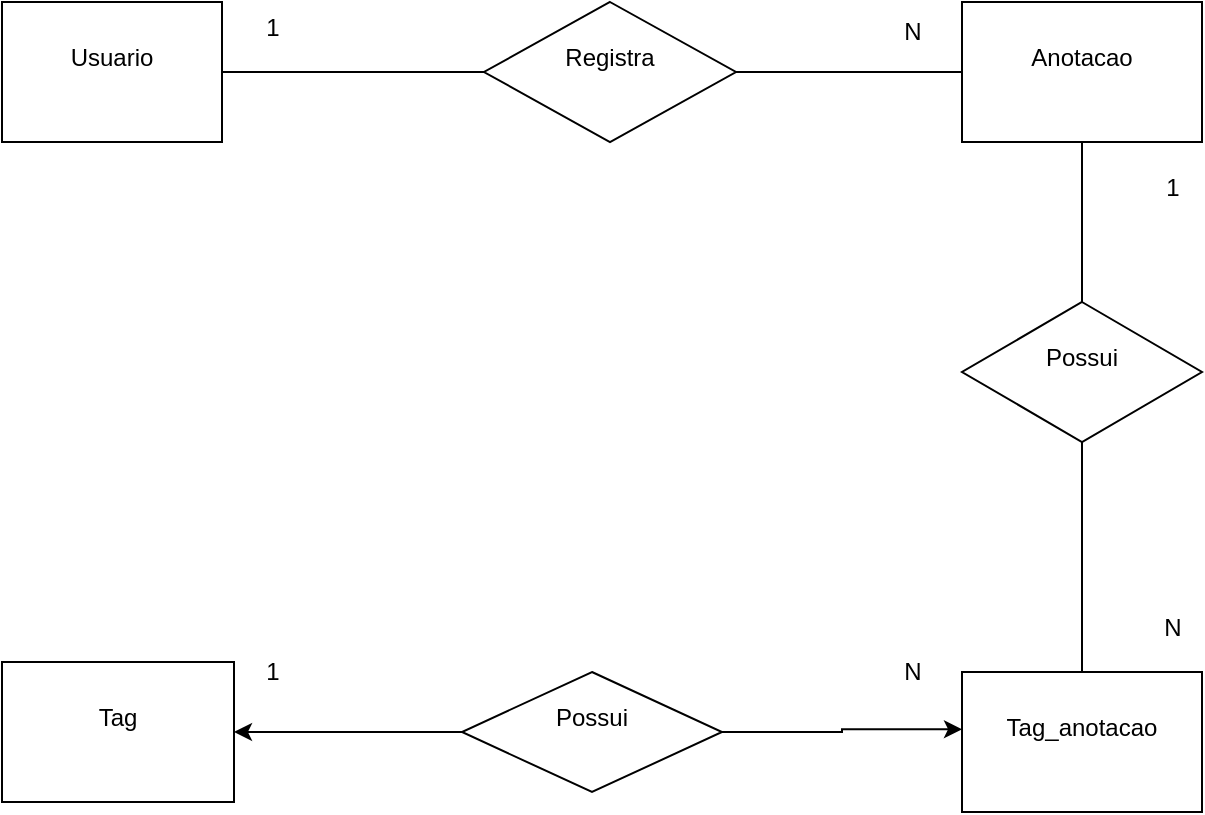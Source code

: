 <mxfile version="28.2.5" pages="3">
  <diagram name="Conceitual Bugou mais complila" id="iPtczNKAQg0ygaAMFtxW">
    <mxGraphModel dx="1097" dy="592" grid="1" gridSize="10" guides="1" tooltips="1" connect="1" arrows="1" fold="1" page="1" pageScale="1" pageWidth="827" pageHeight="1169" math="0" shadow="0">
      <root>
        <mxCell id="0" />
        <mxCell id="1" parent="0" />
        <mxCell id="WP8A_X5p70vUYN3UmdP9-25" style="edgeStyle=orthogonalEdgeStyle;rounded=0;orthogonalLoop=1;jettySize=auto;html=1;entryX=0;entryY=0.5;entryDx=0;entryDy=0;endArrow=none;endFill=0;" parent="1" source="WP8A_X5p70vUYN3UmdP9-15" target="WP8A_X5p70vUYN3UmdP9-19" edge="1">
          <mxGeometry relative="1" as="geometry" />
        </mxCell>
        <mxCell id="WP8A_X5p70vUYN3UmdP9-15" value="Usuario&lt;div&gt;&lt;br&gt;&lt;/div&gt;" style="whiteSpace=wrap;html=1;align=center;" parent="1" vertex="1">
          <mxGeometry x="110" y="80" width="110" height="70" as="geometry" />
        </mxCell>
        <mxCell id="WP8A_X5p70vUYN3UmdP9-17" value="Tag&lt;div&gt;&lt;br&gt;&lt;/div&gt;" style="whiteSpace=wrap;html=1;align=center;" parent="1" vertex="1">
          <mxGeometry x="110" y="410" width="116" height="70" as="geometry" />
        </mxCell>
        <mxCell id="aCKdMLLfLDKdqvv0O3f1-14" style="edgeStyle=orthogonalEdgeStyle;rounded=0;orthogonalLoop=1;jettySize=auto;html=1;entryX=0.5;entryY=0;entryDx=0;entryDy=0;endArrow=none;endFill=0;" edge="1" parent="1" source="WP8A_X5p70vUYN3UmdP9-18" target="aCKdMLLfLDKdqvv0O3f1-13">
          <mxGeometry relative="1" as="geometry" />
        </mxCell>
        <mxCell id="WP8A_X5p70vUYN3UmdP9-18" value="Anotacao&lt;div&gt;&lt;br&gt;&lt;/div&gt;" style="whiteSpace=wrap;html=1;align=center;" parent="1" vertex="1">
          <mxGeometry x="590" y="80" width="120" height="70" as="geometry" />
        </mxCell>
        <mxCell id="WP8A_X5p70vUYN3UmdP9-26" style="edgeStyle=orthogonalEdgeStyle;rounded=0;orthogonalLoop=1;jettySize=auto;html=1;entryX=0;entryY=0.5;entryDx=0;entryDy=0;endArrow=none;endFill=0;" parent="1" source="WP8A_X5p70vUYN3UmdP9-19" target="WP8A_X5p70vUYN3UmdP9-18" edge="1">
          <mxGeometry relative="1" as="geometry" />
        </mxCell>
        <mxCell id="WP8A_X5p70vUYN3UmdP9-19" value="Registra&lt;div&gt;&lt;br&gt;&lt;/div&gt;" style="shape=rhombus;perimeter=rhombusPerimeter;whiteSpace=wrap;html=1;align=center;" parent="1" vertex="1">
          <mxGeometry x="351" y="80" width="126" height="70" as="geometry" />
        </mxCell>
        <mxCell id="aCKdMLLfLDKdqvv0O3f1-6" value="1&lt;div&gt;&lt;br&gt;&lt;/div&gt;" style="text;html=1;align=center;verticalAlign=middle;resizable=0;points=[];autosize=1;strokeColor=none;fillColor=none;" vertex="1" parent="1">
          <mxGeometry x="230" y="80" width="30" height="40" as="geometry" />
        </mxCell>
        <mxCell id="aCKdMLLfLDKdqvv0O3f1-7" value="N" style="text;html=1;align=center;verticalAlign=middle;resizable=0;points=[];autosize=1;strokeColor=none;fillColor=none;" vertex="1" parent="1">
          <mxGeometry x="550" y="80" width="30" height="30" as="geometry" />
        </mxCell>
        <mxCell id="aCKdMLLfLDKdqvv0O3f1-8" value="N&lt;div&gt;&lt;br&gt;&lt;/div&gt;" style="text;html=1;align=center;verticalAlign=middle;resizable=0;points=[];autosize=1;strokeColor=none;fillColor=none;" vertex="1" parent="1">
          <mxGeometry x="680" y="380" width="30" height="40" as="geometry" />
        </mxCell>
        <mxCell id="aCKdMLLfLDKdqvv0O3f1-10" value="&lt;div&gt;Tag_anotacao&lt;/div&gt;&lt;div&gt;&lt;br&gt;&lt;/div&gt;" style="whiteSpace=wrap;html=1;align=center;" vertex="1" parent="1">
          <mxGeometry x="590" y="415" width="120" height="70" as="geometry" />
        </mxCell>
        <mxCell id="aCKdMLLfLDKdqvv0O3f1-15" style="edgeStyle=orthogonalEdgeStyle;rounded=0;orthogonalLoop=1;jettySize=auto;html=1;endArrow=none;endFill=0;" edge="1" parent="1" source="aCKdMLLfLDKdqvv0O3f1-13" target="aCKdMLLfLDKdqvv0O3f1-10">
          <mxGeometry relative="1" as="geometry" />
        </mxCell>
        <mxCell id="aCKdMLLfLDKdqvv0O3f1-13" value="Possui&lt;div&gt;&lt;br&gt;&lt;/div&gt;" style="shape=rhombus;perimeter=rhombusPerimeter;whiteSpace=wrap;html=1;align=center;" vertex="1" parent="1">
          <mxGeometry x="590" y="230" width="120" height="70" as="geometry" />
        </mxCell>
        <mxCell id="aCKdMLLfLDKdqvv0O3f1-16" value="1&lt;div&gt;&lt;br&gt;&lt;/div&gt;" style="text;html=1;align=center;verticalAlign=middle;resizable=0;points=[];autosize=1;strokeColor=none;fillColor=none;" vertex="1" parent="1">
          <mxGeometry x="680" y="160" width="30" height="40" as="geometry" />
        </mxCell>
        <mxCell id="aCKdMLLfLDKdqvv0O3f1-19" style="edgeStyle=orthogonalEdgeStyle;rounded=0;orthogonalLoop=1;jettySize=auto;html=1;entryX=1;entryY=0.5;entryDx=0;entryDy=0;" edge="1" parent="1" source="aCKdMLLfLDKdqvv0O3f1-17" target="WP8A_X5p70vUYN3UmdP9-17">
          <mxGeometry relative="1" as="geometry" />
        </mxCell>
        <mxCell id="aCKdMLLfLDKdqvv0O3f1-17" value="Possui&lt;div&gt;&lt;br&gt;&lt;/div&gt;" style="shape=rhombus;perimeter=rhombusPerimeter;whiteSpace=wrap;html=1;align=center;" vertex="1" parent="1">
          <mxGeometry x="340" y="415" width="130" height="60" as="geometry" />
        </mxCell>
        <mxCell id="aCKdMLLfLDKdqvv0O3f1-18" style="edgeStyle=orthogonalEdgeStyle;rounded=0;orthogonalLoop=1;jettySize=auto;html=1;entryX=0;entryY=0.409;entryDx=0;entryDy=0;entryPerimeter=0;" edge="1" parent="1" source="aCKdMLLfLDKdqvv0O3f1-17" target="aCKdMLLfLDKdqvv0O3f1-10">
          <mxGeometry relative="1" as="geometry" />
        </mxCell>
        <mxCell id="aCKdMLLfLDKdqvv0O3f1-20" value="1" style="text;html=1;align=center;verticalAlign=middle;resizable=0;points=[];autosize=1;strokeColor=none;fillColor=none;" vertex="1" parent="1">
          <mxGeometry x="230" y="400" width="30" height="30" as="geometry" />
        </mxCell>
        <mxCell id="aCKdMLLfLDKdqvv0O3f1-21" value="N" style="text;html=1;align=center;verticalAlign=middle;resizable=0;points=[];autosize=1;strokeColor=none;fillColor=none;" vertex="1" parent="1">
          <mxGeometry x="550" y="400" width="30" height="30" as="geometry" />
        </mxCell>
      </root>
    </mxGraphModel>
  </diagram>
  <diagram id="df9f2xsf-54CbsLPnovA" name="Logico Bugou mais complica">
    <mxGraphModel dx="1213" dy="643" grid="1" gridSize="10" guides="1" tooltips="1" connect="1" arrows="1" fold="1" page="1" pageScale="1" pageWidth="827" pageHeight="1169" math="0" shadow="0">
      <root>
        <mxCell id="0" />
        <mxCell id="1" parent="0" />
        <mxCell id="mPCyQneD6ax3ZOoPCX7X-1" value="Usuario&lt;div&gt;&lt;br&gt;&lt;/div&gt;" style="shape=table;startSize=30;container=1;collapsible=1;childLayout=tableLayout;fixedRows=1;rowLines=0;fontStyle=1;align=center;resizeLast=1;html=1;" vertex="1" parent="1">
          <mxGeometry x="80" y="70" width="180" height="180" as="geometry" />
        </mxCell>
        <mxCell id="mPCyQneD6ax3ZOoPCX7X-2" value="" style="shape=tableRow;horizontal=0;startSize=0;swimlaneHead=0;swimlaneBody=0;fillColor=none;collapsible=0;dropTarget=0;points=[[0,0.5],[1,0.5]];portConstraint=eastwest;top=0;left=0;right=0;bottom=1;" vertex="1" parent="mPCyQneD6ax3ZOoPCX7X-1">
          <mxGeometry y="30" width="180" height="30" as="geometry" />
        </mxCell>
        <mxCell id="mPCyQneD6ax3ZOoPCX7X-3" value="PK" style="shape=partialRectangle;connectable=0;fillColor=none;top=0;left=0;bottom=0;right=0;fontStyle=1;overflow=hidden;whiteSpace=wrap;html=1;" vertex="1" parent="mPCyQneD6ax3ZOoPCX7X-2">
          <mxGeometry width="30" height="30" as="geometry">
            <mxRectangle width="30" height="30" as="alternateBounds" />
          </mxGeometry>
        </mxCell>
        <mxCell id="mPCyQneD6ax3ZOoPCX7X-4" value="&lt;div&gt;id_usuario&lt;/div&gt;&lt;div&gt;&lt;br&gt;&lt;/div&gt;" style="shape=partialRectangle;connectable=0;fillColor=none;top=0;left=0;bottom=0;right=0;align=left;spacingLeft=6;fontStyle=5;overflow=hidden;whiteSpace=wrap;html=1;" vertex="1" parent="mPCyQneD6ax3ZOoPCX7X-2">
          <mxGeometry x="30" width="150" height="30" as="geometry">
            <mxRectangle width="150" height="30" as="alternateBounds" />
          </mxGeometry>
        </mxCell>
        <mxCell id="mPCyQneD6ax3ZOoPCX7X-5" value="" style="shape=tableRow;horizontal=0;startSize=0;swimlaneHead=0;swimlaneBody=0;fillColor=none;collapsible=0;dropTarget=0;points=[[0,0.5],[1,0.5]];portConstraint=eastwest;top=0;left=0;right=0;bottom=0;" vertex="1" parent="mPCyQneD6ax3ZOoPCX7X-1">
          <mxGeometry y="60" width="180" height="30" as="geometry" />
        </mxCell>
        <mxCell id="mPCyQneD6ax3ZOoPCX7X-6" value="" style="shape=partialRectangle;connectable=0;fillColor=none;top=0;left=0;bottom=0;right=0;editable=1;overflow=hidden;whiteSpace=wrap;html=1;" vertex="1" parent="mPCyQneD6ax3ZOoPCX7X-5">
          <mxGeometry width="30" height="30" as="geometry">
            <mxRectangle width="30" height="30" as="alternateBounds" />
          </mxGeometry>
        </mxCell>
        <mxCell id="mPCyQneD6ax3ZOoPCX7X-7" value="email&lt;div&gt;&lt;br&gt;&lt;/div&gt;" style="shape=partialRectangle;connectable=0;fillColor=none;top=0;left=0;bottom=0;right=0;align=left;spacingLeft=6;overflow=hidden;whiteSpace=wrap;html=1;" vertex="1" parent="mPCyQneD6ax3ZOoPCX7X-5">
          <mxGeometry x="30" width="150" height="30" as="geometry">
            <mxRectangle width="150" height="30" as="alternateBounds" />
          </mxGeometry>
        </mxCell>
        <mxCell id="mPCyQneD6ax3ZOoPCX7X-8" value="" style="shape=tableRow;horizontal=0;startSize=0;swimlaneHead=0;swimlaneBody=0;fillColor=none;collapsible=0;dropTarget=0;points=[[0,0.5],[1,0.5]];portConstraint=eastwest;top=0;left=0;right=0;bottom=0;" vertex="1" parent="mPCyQneD6ax3ZOoPCX7X-1">
          <mxGeometry y="90" width="180" height="30" as="geometry" />
        </mxCell>
        <mxCell id="mPCyQneD6ax3ZOoPCX7X-9" value="" style="shape=partialRectangle;connectable=0;fillColor=none;top=0;left=0;bottom=0;right=0;editable=1;overflow=hidden;whiteSpace=wrap;html=1;" vertex="1" parent="mPCyQneD6ax3ZOoPCX7X-8">
          <mxGeometry width="30" height="30" as="geometry">
            <mxRectangle width="30" height="30" as="alternateBounds" />
          </mxGeometry>
        </mxCell>
        <mxCell id="mPCyQneD6ax3ZOoPCX7X-10" value="&lt;div&gt;senha&lt;/div&gt;&lt;div&gt;&lt;br&gt;&lt;/div&gt;" style="shape=partialRectangle;connectable=0;fillColor=none;top=0;left=0;bottom=0;right=0;align=left;spacingLeft=6;overflow=hidden;whiteSpace=wrap;html=1;" vertex="1" parent="mPCyQneD6ax3ZOoPCX7X-8">
          <mxGeometry x="30" width="150" height="30" as="geometry">
            <mxRectangle width="150" height="30" as="alternateBounds" />
          </mxGeometry>
        </mxCell>
        <mxCell id="Gi7JpuBbixJ6mKTU4pV0-20" value="" style="shape=tableRow;horizontal=0;startSize=0;swimlaneHead=0;swimlaneBody=0;fillColor=none;collapsible=0;dropTarget=0;points=[[0,0.5],[1,0.5]];portConstraint=eastwest;top=0;left=0;right=0;bottom=0;" vertex="1" parent="mPCyQneD6ax3ZOoPCX7X-1">
          <mxGeometry y="120" width="180" height="30" as="geometry" />
        </mxCell>
        <mxCell id="Gi7JpuBbixJ6mKTU4pV0-21" value="" style="shape=partialRectangle;connectable=0;fillColor=none;top=0;left=0;bottom=0;right=0;editable=1;overflow=hidden;whiteSpace=wrap;html=1;" vertex="1" parent="Gi7JpuBbixJ6mKTU4pV0-20">
          <mxGeometry width="30" height="30" as="geometry">
            <mxRectangle width="30" height="30" as="alternateBounds" />
          </mxGeometry>
        </mxCell>
        <mxCell id="Gi7JpuBbixJ6mKTU4pV0-22" value="&lt;div&gt;data_cadastro&lt;/div&gt;&lt;div&gt;&lt;br&gt;&lt;/div&gt;" style="shape=partialRectangle;connectable=0;fillColor=none;top=0;left=0;bottom=0;right=0;align=left;spacingLeft=6;overflow=hidden;whiteSpace=wrap;html=1;" vertex="1" parent="Gi7JpuBbixJ6mKTU4pV0-20">
          <mxGeometry x="30" width="150" height="30" as="geometry">
            <mxRectangle width="150" height="30" as="alternateBounds" />
          </mxGeometry>
        </mxCell>
        <mxCell id="Gi7JpuBbixJ6mKTU4pV0-23" value="" style="shape=tableRow;horizontal=0;startSize=0;swimlaneHead=0;swimlaneBody=0;fillColor=none;collapsible=0;dropTarget=0;points=[[0,0.5],[1,0.5]];portConstraint=eastwest;top=0;left=0;right=0;bottom=0;" vertex="1" parent="mPCyQneD6ax3ZOoPCX7X-1">
          <mxGeometry y="150" width="180" height="30" as="geometry" />
        </mxCell>
        <mxCell id="Gi7JpuBbixJ6mKTU4pV0-24" value="" style="shape=partialRectangle;connectable=0;fillColor=none;top=0;left=0;bottom=0;right=0;editable=1;overflow=hidden;whiteSpace=wrap;html=1;" vertex="1" parent="Gi7JpuBbixJ6mKTU4pV0-23">
          <mxGeometry width="30" height="30" as="geometry">
            <mxRectangle width="30" height="30" as="alternateBounds" />
          </mxGeometry>
        </mxCell>
        <mxCell id="Gi7JpuBbixJ6mKTU4pV0-25" value="&lt;div&gt;data_alteracao&lt;/div&gt;&lt;div&gt;&lt;br&gt;&lt;/div&gt;" style="shape=partialRectangle;connectable=0;fillColor=none;top=0;left=0;bottom=0;right=0;align=left;spacingLeft=6;overflow=hidden;whiteSpace=wrap;html=1;" vertex="1" parent="Gi7JpuBbixJ6mKTU4pV0-23">
          <mxGeometry x="30" width="150" height="30" as="geometry">
            <mxRectangle width="150" height="30" as="alternateBounds" />
          </mxGeometry>
        </mxCell>
        <mxCell id="mPCyQneD6ax3ZOoPCX7X-14" value="Anotacao&lt;div&gt;&lt;br&gt;&lt;/div&gt;" style="shape=table;startSize=30;container=1;collapsible=1;childLayout=tableLayout;fixedRows=1;rowLines=0;fontStyle=1;align=center;resizeLast=1;html=1;" vertex="1" parent="1">
          <mxGeometry x="550" y="60" width="180" height="240" as="geometry" />
        </mxCell>
        <mxCell id="mPCyQneD6ax3ZOoPCX7X-15" value="" style="shape=tableRow;horizontal=0;startSize=0;swimlaneHead=0;swimlaneBody=0;fillColor=none;collapsible=0;dropTarget=0;points=[[0,0.5],[1,0.5]];portConstraint=eastwest;top=0;left=0;right=0;bottom=1;" vertex="1" parent="mPCyQneD6ax3ZOoPCX7X-14">
          <mxGeometry y="30" width="180" height="30" as="geometry" />
        </mxCell>
        <mxCell id="mPCyQneD6ax3ZOoPCX7X-16" value="PK" style="shape=partialRectangle;connectable=0;fillColor=none;top=0;left=0;bottom=0;right=0;fontStyle=1;overflow=hidden;whiteSpace=wrap;html=1;" vertex="1" parent="mPCyQneD6ax3ZOoPCX7X-15">
          <mxGeometry width="30" height="30" as="geometry">
            <mxRectangle width="30" height="30" as="alternateBounds" />
          </mxGeometry>
        </mxCell>
        <mxCell id="mPCyQneD6ax3ZOoPCX7X-17" value="id_anotacao&lt;div&gt;&lt;br&gt;&lt;/div&gt;" style="shape=partialRectangle;connectable=0;fillColor=none;top=0;left=0;bottom=0;right=0;align=left;spacingLeft=6;fontStyle=5;overflow=hidden;whiteSpace=wrap;html=1;" vertex="1" parent="mPCyQneD6ax3ZOoPCX7X-15">
          <mxGeometry x="30" width="150" height="30" as="geometry">
            <mxRectangle width="150" height="30" as="alternateBounds" />
          </mxGeometry>
        </mxCell>
        <mxCell id="mPCyQneD6ax3ZOoPCX7X-18" value="" style="shape=tableRow;horizontal=0;startSize=0;swimlaneHead=0;swimlaneBody=0;fillColor=none;collapsible=0;dropTarget=0;points=[[0,0.5],[1,0.5]];portConstraint=eastwest;top=0;left=0;right=0;bottom=0;" vertex="1" parent="mPCyQneD6ax3ZOoPCX7X-14">
          <mxGeometry y="60" width="180" height="30" as="geometry" />
        </mxCell>
        <mxCell id="mPCyQneD6ax3ZOoPCX7X-19" value="" style="shape=partialRectangle;connectable=0;fillColor=none;top=0;left=0;bottom=0;right=0;editable=1;overflow=hidden;whiteSpace=wrap;html=1;" vertex="1" parent="mPCyQneD6ax3ZOoPCX7X-18">
          <mxGeometry width="30" height="30" as="geometry">
            <mxRectangle width="30" height="30" as="alternateBounds" />
          </mxGeometry>
        </mxCell>
        <mxCell id="mPCyQneD6ax3ZOoPCX7X-20" value="titulo&lt;div&gt;&lt;br&gt;&lt;/div&gt;" style="shape=partialRectangle;connectable=0;fillColor=none;top=0;left=0;bottom=0;right=0;align=left;spacingLeft=6;overflow=hidden;whiteSpace=wrap;html=1;" vertex="1" parent="mPCyQneD6ax3ZOoPCX7X-18">
          <mxGeometry x="30" width="150" height="30" as="geometry">
            <mxRectangle width="150" height="30" as="alternateBounds" />
          </mxGeometry>
        </mxCell>
        <mxCell id="mPCyQneD6ax3ZOoPCX7X-21" value="" style="shape=tableRow;horizontal=0;startSize=0;swimlaneHead=0;swimlaneBody=0;fillColor=none;collapsible=0;dropTarget=0;points=[[0,0.5],[1,0.5]];portConstraint=eastwest;top=0;left=0;right=0;bottom=0;" vertex="1" parent="mPCyQneD6ax3ZOoPCX7X-14">
          <mxGeometry y="90" width="180" height="30" as="geometry" />
        </mxCell>
        <mxCell id="mPCyQneD6ax3ZOoPCX7X-22" value="" style="shape=partialRectangle;connectable=0;fillColor=none;top=0;left=0;bottom=0;right=0;editable=1;overflow=hidden;whiteSpace=wrap;html=1;" vertex="1" parent="mPCyQneD6ax3ZOoPCX7X-21">
          <mxGeometry width="30" height="30" as="geometry">
            <mxRectangle width="30" height="30" as="alternateBounds" />
          </mxGeometry>
        </mxCell>
        <mxCell id="mPCyQneD6ax3ZOoPCX7X-23" value="&lt;div&gt;status&lt;/div&gt;&lt;div&gt;&lt;br&gt;&lt;/div&gt;" style="shape=partialRectangle;connectable=0;fillColor=none;top=0;left=0;bottom=0;right=0;align=left;spacingLeft=6;overflow=hidden;whiteSpace=wrap;html=1;" vertex="1" parent="mPCyQneD6ax3ZOoPCX7X-21">
          <mxGeometry x="30" width="150" height="30" as="geometry">
            <mxRectangle width="150" height="30" as="alternateBounds" />
          </mxGeometry>
        </mxCell>
        <mxCell id="Gi7JpuBbixJ6mKTU4pV0-1" value="" style="shape=tableRow;horizontal=0;startSize=0;swimlaneHead=0;swimlaneBody=0;fillColor=none;collapsible=0;dropTarget=0;points=[[0,0.5],[1,0.5]];portConstraint=eastwest;top=0;left=0;right=0;bottom=0;" vertex="1" parent="mPCyQneD6ax3ZOoPCX7X-14">
          <mxGeometry y="120" width="180" height="30" as="geometry" />
        </mxCell>
        <mxCell id="Gi7JpuBbixJ6mKTU4pV0-2" value="" style="shape=partialRectangle;connectable=0;fillColor=none;top=0;left=0;bottom=0;right=0;editable=1;overflow=hidden;whiteSpace=wrap;html=1;" vertex="1" parent="Gi7JpuBbixJ6mKTU4pV0-1">
          <mxGeometry width="30" height="30" as="geometry">
            <mxRectangle width="30" height="30" as="alternateBounds" />
          </mxGeometry>
        </mxCell>
        <mxCell id="Gi7JpuBbixJ6mKTU4pV0-3" value="&lt;div&gt;anotacao&lt;/div&gt;&lt;div&gt;&lt;br&gt;&lt;/div&gt;" style="shape=partialRectangle;connectable=0;fillColor=none;top=0;left=0;bottom=0;right=0;align=left;spacingLeft=6;overflow=hidden;whiteSpace=wrap;html=1;" vertex="1" parent="Gi7JpuBbixJ6mKTU4pV0-1">
          <mxGeometry x="30" width="150" height="30" as="geometry">
            <mxRectangle width="150" height="30" as="alternateBounds" />
          </mxGeometry>
        </mxCell>
        <mxCell id="Gi7JpuBbixJ6mKTU4pV0-4" value="" style="shape=tableRow;horizontal=0;startSize=0;swimlaneHead=0;swimlaneBody=0;fillColor=none;collapsible=0;dropTarget=0;points=[[0,0.5],[1,0.5]];portConstraint=eastwest;top=0;left=0;right=0;bottom=0;" vertex="1" parent="mPCyQneD6ax3ZOoPCX7X-14">
          <mxGeometry y="150" width="180" height="30" as="geometry" />
        </mxCell>
        <mxCell id="Gi7JpuBbixJ6mKTU4pV0-5" value="" style="shape=partialRectangle;connectable=0;fillColor=none;top=0;left=0;bottom=0;right=0;editable=1;overflow=hidden;whiteSpace=wrap;html=1;" vertex="1" parent="Gi7JpuBbixJ6mKTU4pV0-4">
          <mxGeometry width="30" height="30" as="geometry">
            <mxRectangle width="30" height="30" as="alternateBounds" />
          </mxGeometry>
        </mxCell>
        <mxCell id="Gi7JpuBbixJ6mKTU4pV0-6" value="&lt;div&gt;data_alteracao&lt;/div&gt;&lt;div&gt;&lt;br&gt;&lt;/div&gt;" style="shape=partialRectangle;connectable=0;fillColor=none;top=0;left=0;bottom=0;right=0;align=left;spacingLeft=6;overflow=hidden;whiteSpace=wrap;html=1;" vertex="1" parent="Gi7JpuBbixJ6mKTU4pV0-4">
          <mxGeometry x="30" width="150" height="30" as="geometry">
            <mxRectangle width="150" height="30" as="alternateBounds" />
          </mxGeometry>
        </mxCell>
        <mxCell id="Eoyh5Fbf_sGkoLiNCDrd-1" value="" style="shape=tableRow;horizontal=0;startSize=0;swimlaneHead=0;swimlaneBody=0;fillColor=none;collapsible=0;dropTarget=0;points=[[0,0.5],[1,0.5]];portConstraint=eastwest;top=0;left=0;right=0;bottom=0;" vertex="1" parent="mPCyQneD6ax3ZOoPCX7X-14">
          <mxGeometry y="180" width="180" height="30" as="geometry" />
        </mxCell>
        <mxCell id="Eoyh5Fbf_sGkoLiNCDrd-2" value="" style="shape=partialRectangle;connectable=0;fillColor=none;top=0;left=0;bottom=0;right=0;editable=1;overflow=hidden;whiteSpace=wrap;html=1;" vertex="1" parent="Eoyh5Fbf_sGkoLiNCDrd-1">
          <mxGeometry width="30" height="30" as="geometry">
            <mxRectangle width="30" height="30" as="alternateBounds" />
          </mxGeometry>
        </mxCell>
        <mxCell id="Eoyh5Fbf_sGkoLiNCDrd-3" value="&lt;div&gt;data_cadastro&lt;/div&gt;&lt;div&gt;&lt;br&gt;&lt;/div&gt;" style="shape=partialRectangle;connectable=0;fillColor=none;top=0;left=0;bottom=0;right=0;align=left;spacingLeft=6;overflow=hidden;whiteSpace=wrap;html=1;" vertex="1" parent="Eoyh5Fbf_sGkoLiNCDrd-1">
          <mxGeometry x="30" width="150" height="30" as="geometry">
            <mxRectangle width="150" height="30" as="alternateBounds" />
          </mxGeometry>
        </mxCell>
        <mxCell id="Eoyh5Fbf_sGkoLiNCDrd-4" value="" style="shape=tableRow;horizontal=0;startSize=0;swimlaneHead=0;swimlaneBody=0;fillColor=none;collapsible=0;dropTarget=0;points=[[0,0.5],[1,0.5]];portConstraint=eastwest;top=0;left=0;right=0;bottom=0;" vertex="1" parent="mPCyQneD6ax3ZOoPCX7X-14">
          <mxGeometry y="210" width="180" height="30" as="geometry" />
        </mxCell>
        <mxCell id="Eoyh5Fbf_sGkoLiNCDrd-5" value="" style="shape=partialRectangle;connectable=0;fillColor=none;top=0;left=0;bottom=0;right=0;editable=1;overflow=hidden;whiteSpace=wrap;html=1;" vertex="1" parent="Eoyh5Fbf_sGkoLiNCDrd-4">
          <mxGeometry width="30" height="30" as="geometry">
            <mxRectangle width="30" height="30" as="alternateBounds" />
          </mxGeometry>
        </mxCell>
        <mxCell id="Eoyh5Fbf_sGkoLiNCDrd-6" value="&lt;div&gt;imagem&lt;/div&gt;&lt;div&gt;&lt;br&gt;&lt;/div&gt;" style="shape=partialRectangle;connectable=0;fillColor=none;top=0;left=0;bottom=0;right=0;align=left;spacingLeft=6;overflow=hidden;whiteSpace=wrap;html=1;" vertex="1" parent="Eoyh5Fbf_sGkoLiNCDrd-4">
          <mxGeometry x="30" width="150" height="30" as="geometry">
            <mxRectangle width="150" height="30" as="alternateBounds" />
          </mxGeometry>
        </mxCell>
        <mxCell id="mPCyQneD6ax3ZOoPCX7X-27" value="Tag&lt;div&gt;&lt;br&gt;&lt;/div&gt;" style="shape=table;startSize=30;container=1;collapsible=1;childLayout=tableLayout;fixedRows=1;rowLines=0;fontStyle=1;align=center;resizeLast=1;html=1;" vertex="1" parent="1">
          <mxGeometry x="70" y="450" width="180" height="90" as="geometry" />
        </mxCell>
        <mxCell id="mPCyQneD6ax3ZOoPCX7X-28" value="" style="shape=tableRow;horizontal=0;startSize=0;swimlaneHead=0;swimlaneBody=0;fillColor=none;collapsible=0;dropTarget=0;points=[[0,0.5],[1,0.5]];portConstraint=eastwest;top=0;left=0;right=0;bottom=1;" vertex="1" parent="mPCyQneD6ax3ZOoPCX7X-27">
          <mxGeometry y="30" width="180" height="30" as="geometry" />
        </mxCell>
        <mxCell id="mPCyQneD6ax3ZOoPCX7X-29" value="PK" style="shape=partialRectangle;connectable=0;fillColor=none;top=0;left=0;bottom=0;right=0;fontStyle=1;overflow=hidden;whiteSpace=wrap;html=1;" vertex="1" parent="mPCyQneD6ax3ZOoPCX7X-28">
          <mxGeometry width="30" height="30" as="geometry">
            <mxRectangle width="30" height="30" as="alternateBounds" />
          </mxGeometry>
        </mxCell>
        <mxCell id="mPCyQneD6ax3ZOoPCX7X-30" value="id_tag&lt;div&gt;&lt;br&gt;&lt;/div&gt;" style="shape=partialRectangle;connectable=0;fillColor=none;top=0;left=0;bottom=0;right=0;align=left;spacingLeft=6;fontStyle=5;overflow=hidden;whiteSpace=wrap;html=1;" vertex="1" parent="mPCyQneD6ax3ZOoPCX7X-28">
          <mxGeometry x="30" width="150" height="30" as="geometry">
            <mxRectangle width="150" height="30" as="alternateBounds" />
          </mxGeometry>
        </mxCell>
        <mxCell id="mPCyQneD6ax3ZOoPCX7X-31" value="" style="shape=tableRow;horizontal=0;startSize=0;swimlaneHead=0;swimlaneBody=0;fillColor=none;collapsible=0;dropTarget=0;points=[[0,0.5],[1,0.5]];portConstraint=eastwest;top=0;left=0;right=0;bottom=0;" vertex="1" parent="mPCyQneD6ax3ZOoPCX7X-27">
          <mxGeometry y="60" width="180" height="30" as="geometry" />
        </mxCell>
        <mxCell id="mPCyQneD6ax3ZOoPCX7X-32" value="" style="shape=partialRectangle;connectable=0;fillColor=none;top=0;left=0;bottom=0;right=0;editable=1;overflow=hidden;whiteSpace=wrap;html=1;" vertex="1" parent="mPCyQneD6ax3ZOoPCX7X-31">
          <mxGeometry width="30" height="30" as="geometry">
            <mxRectangle width="30" height="30" as="alternateBounds" />
          </mxGeometry>
        </mxCell>
        <mxCell id="mPCyQneD6ax3ZOoPCX7X-33" value="&lt;div&gt;nome&lt;/div&gt;&lt;div&gt;&lt;br&gt;&lt;/div&gt;" style="shape=partialRectangle;connectable=0;fillColor=none;top=0;left=0;bottom=0;right=0;align=left;spacingLeft=6;overflow=hidden;whiteSpace=wrap;html=1;" vertex="1" parent="mPCyQneD6ax3ZOoPCX7X-31">
          <mxGeometry x="30" width="150" height="30" as="geometry">
            <mxRectangle width="150" height="30" as="alternateBounds" />
          </mxGeometry>
        </mxCell>
        <mxCell id="2nFEY3hPxzmxqtnEE8La-1" value="" style="edgeStyle=entityRelationEdgeStyle;fontSize=12;html=1;endArrow=ERoneToMany;rounded=0;entryX=0;entryY=0.25;entryDx=0;entryDy=0;exitX=1.024;exitY=-0.033;exitDx=0;exitDy=0;exitPerimeter=0;" edge="1" parent="1" source="mPCyQneD6ax3ZOoPCX7X-8" target="mPCyQneD6ax3ZOoPCX7X-14">
          <mxGeometry width="100" height="100" relative="1" as="geometry">
            <mxPoint x="360" y="190" as="sourcePoint" />
            <mxPoint x="460" y="90" as="targetPoint" />
          </mxGeometry>
        </mxCell>
        <mxCell id="Gi7JpuBbixJ6mKTU4pV0-7" value="Tag_Anotacao&lt;div&gt;&lt;br&gt;&lt;/div&gt;" style="shape=table;startSize=30;container=1;collapsible=1;childLayout=tableLayout;fixedRows=1;rowLines=0;fontStyle=1;align=center;resizeLast=1;html=1;whiteSpace=wrap;" vertex="1" parent="1">
          <mxGeometry x="540" y="470" width="180" height="90" as="geometry" />
        </mxCell>
        <mxCell id="Gi7JpuBbixJ6mKTU4pV0-8" value="" style="shape=tableRow;horizontal=0;startSize=0;swimlaneHead=0;swimlaneBody=0;fillColor=none;collapsible=0;dropTarget=0;points=[[0,0.5],[1,0.5]];portConstraint=eastwest;top=0;left=0;right=0;bottom=0;html=1;" vertex="1" parent="Gi7JpuBbixJ6mKTU4pV0-7">
          <mxGeometry y="30" width="180" height="30" as="geometry" />
        </mxCell>
        <mxCell id="Gi7JpuBbixJ6mKTU4pV0-9" value="PK,FK1" style="shape=partialRectangle;connectable=0;fillColor=none;top=0;left=0;bottom=0;right=0;fontStyle=1;overflow=hidden;html=1;whiteSpace=wrap;" vertex="1" parent="Gi7JpuBbixJ6mKTU4pV0-8">
          <mxGeometry width="60" height="30" as="geometry">
            <mxRectangle width="60" height="30" as="alternateBounds" />
          </mxGeometry>
        </mxCell>
        <mxCell id="Gi7JpuBbixJ6mKTU4pV0-10" value="id_tag&lt;div&gt;&lt;br&gt;&lt;/div&gt;" style="shape=partialRectangle;connectable=0;fillColor=none;top=0;left=0;bottom=0;right=0;align=left;spacingLeft=6;fontStyle=5;overflow=hidden;html=1;whiteSpace=wrap;" vertex="1" parent="Gi7JpuBbixJ6mKTU4pV0-8">
          <mxGeometry x="60" width="120" height="30" as="geometry">
            <mxRectangle width="120" height="30" as="alternateBounds" />
          </mxGeometry>
        </mxCell>
        <mxCell id="Gi7JpuBbixJ6mKTU4pV0-11" value="" style="shape=tableRow;horizontal=0;startSize=0;swimlaneHead=0;swimlaneBody=0;fillColor=none;collapsible=0;dropTarget=0;points=[[0,0.5],[1,0.5]];portConstraint=eastwest;top=0;left=0;right=0;bottom=1;html=1;" vertex="1" parent="Gi7JpuBbixJ6mKTU4pV0-7">
          <mxGeometry y="60" width="180" height="30" as="geometry" />
        </mxCell>
        <mxCell id="Gi7JpuBbixJ6mKTU4pV0-12" value="PK,FK2" style="shape=partialRectangle;connectable=0;fillColor=none;top=0;left=0;bottom=0;right=0;fontStyle=1;overflow=hidden;html=1;whiteSpace=wrap;" vertex="1" parent="Gi7JpuBbixJ6mKTU4pV0-11">
          <mxGeometry width="60" height="30" as="geometry">
            <mxRectangle width="60" height="30" as="alternateBounds" />
          </mxGeometry>
        </mxCell>
        <mxCell id="Gi7JpuBbixJ6mKTU4pV0-13" value="id_anotacao&lt;div&gt;&lt;br&gt;&lt;/div&gt;" style="shape=partialRectangle;connectable=0;fillColor=none;top=0;left=0;bottom=0;right=0;align=left;spacingLeft=6;fontStyle=5;overflow=hidden;html=1;whiteSpace=wrap;" vertex="1" parent="Gi7JpuBbixJ6mKTU4pV0-11">
          <mxGeometry x="60" width="120" height="30" as="geometry">
            <mxRectangle width="120" height="30" as="alternateBounds" />
          </mxGeometry>
        </mxCell>
        <mxCell id="zSQ-mTix9BnClyvrdQrd-1" value="" style="edgeStyle=entityRelationEdgeStyle;fontSize=12;html=1;endArrow=ERoneToMany;rounded=0;entryX=-0.014;entryY=0.333;entryDx=0;entryDy=0;entryPerimeter=0;" edge="1" parent="1" target="Gi7JpuBbixJ6mKTU4pV0-7">
          <mxGeometry width="100" height="100" relative="1" as="geometry">
            <mxPoint x="240" y="500" as="sourcePoint" />
            <mxPoint x="340" y="400" as="targetPoint" />
          </mxGeometry>
        </mxCell>
        <mxCell id="Eoyh5Fbf_sGkoLiNCDrd-7" value="" style="edgeStyle=orthogonalEdgeStyle;fontSize=12;html=1;endArrow=ERoneToMany;rounded=0;exitX=0.478;exitY=1.096;exitDx=0;exitDy=0;exitPerimeter=0;entryX=0.55;entryY=0.028;entryDx=0;entryDy=0;entryPerimeter=0;" edge="1" parent="1" source="Eoyh5Fbf_sGkoLiNCDrd-4" target="Gi7JpuBbixJ6mKTU4pV0-7">
          <mxGeometry width="100" height="100" relative="1" as="geometry">
            <mxPoint x="420" y="390" as="sourcePoint" />
            <mxPoint x="650" y="410" as="targetPoint" />
            <Array as="points">
              <mxPoint x="640" y="303" />
              <mxPoint x="640" y="385" />
              <mxPoint x="639" y="385" />
            </Array>
          </mxGeometry>
        </mxCell>
      </root>
    </mxGraphModel>
  </diagram>
  <diagram id="UFjsOtJIbUKhakGnbApQ" name="Fisico Bugou mais complica">
    <mxGraphModel dx="1011" dy="536" grid="1" gridSize="10" guides="1" tooltips="1" connect="1" arrows="1" fold="1" page="1" pageScale="1" pageWidth="827" pageHeight="1169" math="0" shadow="0">
      <root>
        <mxCell id="0" />
        <mxCell id="1" parent="0" />
        <mxCell id="A1LoE3qoGnTgMwtIQRkP-1" value="Usuario&lt;div&gt;&lt;br&gt;&lt;/div&gt;" style="shape=table;startSize=30;container=1;collapsible=1;childLayout=tableLayout;fixedRows=1;rowLines=0;fontStyle=1;align=center;resizeLast=1;html=1;" vertex="1" parent="1">
          <mxGeometry x="190" y="120" width="210" height="190" as="geometry" />
        </mxCell>
        <mxCell id="A1LoE3qoGnTgMwtIQRkP-2" value="" style="shape=tableRow;horizontal=0;startSize=0;swimlaneHead=0;swimlaneBody=0;fillColor=none;collapsible=0;dropTarget=0;points=[[0,0.5],[1,0.5]];portConstraint=eastwest;top=0;left=0;right=0;bottom=1;" vertex="1" parent="A1LoE3qoGnTgMwtIQRkP-1">
          <mxGeometry y="30" width="210" height="30" as="geometry" />
        </mxCell>
        <mxCell id="A1LoE3qoGnTgMwtIQRkP-3" value="PK" style="shape=partialRectangle;connectable=0;fillColor=none;top=0;left=0;bottom=0;right=0;fontStyle=1;overflow=hidden;whiteSpace=wrap;html=1;" vertex="1" parent="A1LoE3qoGnTgMwtIQRkP-2">
          <mxGeometry width="30" height="30" as="geometry">
            <mxRectangle width="30" height="30" as="alternateBounds" />
          </mxGeometry>
        </mxCell>
        <mxCell id="A1LoE3qoGnTgMwtIQRkP-4" value="&lt;div&gt;id_usuario INT&lt;/div&gt;&lt;div&gt;&lt;br&gt;&lt;/div&gt;" style="shape=partialRectangle;connectable=0;fillColor=none;top=0;left=0;bottom=0;right=0;align=left;spacingLeft=6;fontStyle=5;overflow=hidden;whiteSpace=wrap;html=1;" vertex="1" parent="A1LoE3qoGnTgMwtIQRkP-2">
          <mxGeometry x="30" width="180" height="30" as="geometry">
            <mxRectangle width="180" height="30" as="alternateBounds" />
          </mxGeometry>
        </mxCell>
        <mxCell id="A1LoE3qoGnTgMwtIQRkP-5" value="" style="shape=tableRow;horizontal=0;startSize=0;swimlaneHead=0;swimlaneBody=0;fillColor=none;collapsible=0;dropTarget=0;points=[[0,0.5],[1,0.5]];portConstraint=eastwest;top=0;left=0;right=0;bottom=0;" vertex="1" parent="A1LoE3qoGnTgMwtIQRkP-1">
          <mxGeometry y="60" width="210" height="30" as="geometry" />
        </mxCell>
        <mxCell id="A1LoE3qoGnTgMwtIQRkP-6" value="" style="shape=partialRectangle;connectable=0;fillColor=none;top=0;left=0;bottom=0;right=0;editable=1;overflow=hidden;whiteSpace=wrap;html=1;" vertex="1" parent="A1LoE3qoGnTgMwtIQRkP-5">
          <mxGeometry width="30" height="30" as="geometry">
            <mxRectangle width="30" height="30" as="alternateBounds" />
          </mxGeometry>
        </mxCell>
        <mxCell id="A1LoE3qoGnTgMwtIQRkP-7" value="email TEXT NOT NUL&lt;div&gt;&lt;br&gt;&lt;div&gt;&lt;br&gt;&lt;/div&gt;&lt;/div&gt;" style="shape=partialRectangle;connectable=0;fillColor=none;top=0;left=0;bottom=0;right=0;align=left;spacingLeft=6;overflow=hidden;whiteSpace=wrap;html=1;" vertex="1" parent="A1LoE3qoGnTgMwtIQRkP-5">
          <mxGeometry x="30" width="180" height="30" as="geometry">
            <mxRectangle width="180" height="30" as="alternateBounds" />
          </mxGeometry>
        </mxCell>
        <mxCell id="A1LoE3qoGnTgMwtIQRkP-8" value="" style="shape=tableRow;horizontal=0;startSize=0;swimlaneHead=0;swimlaneBody=0;fillColor=none;collapsible=0;dropTarget=0;points=[[0,0.5],[1,0.5]];portConstraint=eastwest;top=0;left=0;right=0;bottom=0;" vertex="1" parent="A1LoE3qoGnTgMwtIQRkP-1">
          <mxGeometry y="90" width="210" height="30" as="geometry" />
        </mxCell>
        <mxCell id="A1LoE3qoGnTgMwtIQRkP-9" value="" style="shape=partialRectangle;connectable=0;fillColor=none;top=0;left=0;bottom=0;right=0;editable=1;overflow=hidden;whiteSpace=wrap;html=1;" vertex="1" parent="A1LoE3qoGnTgMwtIQRkP-8">
          <mxGeometry width="30" height="30" as="geometry">
            <mxRectangle width="30" height="30" as="alternateBounds" />
          </mxGeometry>
        </mxCell>
        <mxCell id="A1LoE3qoGnTgMwtIQRkP-10" value="&lt;div&gt;senha TEXT NOT NULL&lt;/div&gt;&lt;div&gt;&amp;nbsp;&lt;/div&gt;&lt;div&gt;&lt;br&gt;&lt;/div&gt;" style="shape=partialRectangle;connectable=0;fillColor=none;top=0;left=0;bottom=0;right=0;align=left;spacingLeft=6;overflow=hidden;whiteSpace=wrap;html=1;" vertex="1" parent="A1LoE3qoGnTgMwtIQRkP-8">
          <mxGeometry x="30" width="180" height="30" as="geometry">
            <mxRectangle width="180" height="30" as="alternateBounds" />
          </mxGeometry>
        </mxCell>
        <mxCell id="A1LoE3qoGnTgMwtIQRkP-11" value="" style="shape=tableRow;horizontal=0;startSize=0;swimlaneHead=0;swimlaneBody=0;fillColor=none;collapsible=0;dropTarget=0;points=[[0,0.5],[1,0.5]];portConstraint=eastwest;top=0;left=0;right=0;bottom=0;" vertex="1" parent="A1LoE3qoGnTgMwtIQRkP-1">
          <mxGeometry y="120" width="210" height="30" as="geometry" />
        </mxCell>
        <mxCell id="A1LoE3qoGnTgMwtIQRkP-12" value="" style="shape=partialRectangle;connectable=0;fillColor=none;top=0;left=0;bottom=0;right=0;editable=1;overflow=hidden;whiteSpace=wrap;html=1;" vertex="1" parent="A1LoE3qoGnTgMwtIQRkP-11">
          <mxGeometry width="30" height="30" as="geometry">
            <mxRectangle width="30" height="30" as="alternateBounds" />
          </mxGeometry>
        </mxCell>
        <mxCell id="A1LoE3qoGnTgMwtIQRkP-13" value="&lt;div&gt;data_cadastro TIMESTAMPZ NOT NULL&lt;/div&gt;&lt;div&gt;&amp;nbsp;&lt;/div&gt;&lt;div&gt;&lt;br&gt;&lt;/div&gt;" style="shape=partialRectangle;connectable=0;fillColor=none;top=0;left=0;bottom=0;right=0;align=left;spacingLeft=6;overflow=hidden;whiteSpace=wrap;html=1;" vertex="1" parent="A1LoE3qoGnTgMwtIQRkP-11">
          <mxGeometry x="30" width="180" height="30" as="geometry">
            <mxRectangle width="180" height="30" as="alternateBounds" />
          </mxGeometry>
        </mxCell>
        <mxCell id="A1LoE3qoGnTgMwtIQRkP-14" value="" style="shape=tableRow;horizontal=0;startSize=0;swimlaneHead=0;swimlaneBody=0;fillColor=none;collapsible=0;dropTarget=0;points=[[0,0.5],[1,0.5]];portConstraint=eastwest;top=0;left=0;right=0;bottom=0;" vertex="1" parent="A1LoE3qoGnTgMwtIQRkP-1">
          <mxGeometry y="150" width="210" height="30" as="geometry" />
        </mxCell>
        <mxCell id="A1LoE3qoGnTgMwtIQRkP-15" value="" style="shape=partialRectangle;connectable=0;fillColor=none;top=0;left=0;bottom=0;right=0;editable=1;overflow=hidden;whiteSpace=wrap;html=1;" vertex="1" parent="A1LoE3qoGnTgMwtIQRkP-14">
          <mxGeometry width="30" height="30" as="geometry">
            <mxRectangle width="30" height="30" as="alternateBounds" />
          </mxGeometry>
        </mxCell>
        <mxCell id="A1LoE3qoGnTgMwtIQRkP-16" value="&lt;div&gt;data_alteracao TIMESTAMPZ NOT NULL&lt;/div&gt;&lt;div&gt;&lt;br&gt;&lt;/div&gt;&lt;div&gt;&lt;br&gt;&lt;/div&gt;" style="shape=partialRectangle;connectable=0;fillColor=none;top=0;left=0;bottom=0;right=0;align=left;spacingLeft=6;overflow=hidden;whiteSpace=wrap;html=1;" vertex="1" parent="A1LoE3qoGnTgMwtIQRkP-14">
          <mxGeometry x="30" width="180" height="30" as="geometry">
            <mxRectangle width="180" height="30" as="alternateBounds" />
          </mxGeometry>
        </mxCell>
        <mxCell id="A1LoE3qoGnTgMwtIQRkP-17" value="Anotacao&lt;div&gt;&lt;br&gt;&lt;/div&gt;" style="shape=table;startSize=30;container=1;collapsible=1;childLayout=tableLayout;fixedRows=1;rowLines=0;fontStyle=1;align=center;resizeLast=1;html=1;" vertex="1" parent="1">
          <mxGeometry x="670" y="110" width="260" height="240" as="geometry" />
        </mxCell>
        <mxCell id="A1LoE3qoGnTgMwtIQRkP-18" value="" style="shape=tableRow;horizontal=0;startSize=0;swimlaneHead=0;swimlaneBody=0;fillColor=none;collapsible=0;dropTarget=0;points=[[0,0.5],[1,0.5]];portConstraint=eastwest;top=0;left=0;right=0;bottom=1;" vertex="1" parent="A1LoE3qoGnTgMwtIQRkP-17">
          <mxGeometry y="30" width="260" height="30" as="geometry" />
        </mxCell>
        <mxCell id="A1LoE3qoGnTgMwtIQRkP-19" value="PK" style="shape=partialRectangle;connectable=0;fillColor=none;top=0;left=0;bottom=0;right=0;fontStyle=1;overflow=hidden;whiteSpace=wrap;html=1;" vertex="1" parent="A1LoE3qoGnTgMwtIQRkP-18">
          <mxGeometry width="30" height="30" as="geometry">
            <mxRectangle width="30" height="30" as="alternateBounds" />
          </mxGeometry>
        </mxCell>
        <mxCell id="A1LoE3qoGnTgMwtIQRkP-20" value="id_anotacao INT&lt;div&gt;&lt;br&gt;&lt;div&gt;&lt;br&gt;&lt;/div&gt;&lt;/div&gt;" style="shape=partialRectangle;connectable=0;fillColor=none;top=0;left=0;bottom=0;right=0;align=left;spacingLeft=6;fontStyle=5;overflow=hidden;whiteSpace=wrap;html=1;" vertex="1" parent="A1LoE3qoGnTgMwtIQRkP-18">
          <mxGeometry x="30" width="230" height="30" as="geometry">
            <mxRectangle width="230" height="30" as="alternateBounds" />
          </mxGeometry>
        </mxCell>
        <mxCell id="A1LoE3qoGnTgMwtIQRkP-21" value="" style="shape=tableRow;horizontal=0;startSize=0;swimlaneHead=0;swimlaneBody=0;fillColor=none;collapsible=0;dropTarget=0;points=[[0,0.5],[1,0.5]];portConstraint=eastwest;top=0;left=0;right=0;bottom=0;" vertex="1" parent="A1LoE3qoGnTgMwtIQRkP-17">
          <mxGeometry y="60" width="260" height="30" as="geometry" />
        </mxCell>
        <mxCell id="A1LoE3qoGnTgMwtIQRkP-22" value="" style="shape=partialRectangle;connectable=0;fillColor=none;top=0;left=0;bottom=0;right=0;editable=1;overflow=hidden;whiteSpace=wrap;html=1;" vertex="1" parent="A1LoE3qoGnTgMwtIQRkP-21">
          <mxGeometry width="30" height="30" as="geometry">
            <mxRectangle width="30" height="30" as="alternateBounds" />
          </mxGeometry>
        </mxCell>
        <mxCell id="A1LoE3qoGnTgMwtIQRkP-23" value="titulo TEXT NOT NULL&lt;div&gt;&lt;br&gt;&lt;div&gt;&lt;br&gt;&lt;/div&gt;&lt;/div&gt;" style="shape=partialRectangle;connectable=0;fillColor=none;top=0;left=0;bottom=0;right=0;align=left;spacingLeft=6;overflow=hidden;whiteSpace=wrap;html=1;" vertex="1" parent="A1LoE3qoGnTgMwtIQRkP-21">
          <mxGeometry x="30" width="230" height="30" as="geometry">
            <mxRectangle width="230" height="30" as="alternateBounds" />
          </mxGeometry>
        </mxCell>
        <mxCell id="A1LoE3qoGnTgMwtIQRkP-24" value="" style="shape=tableRow;horizontal=0;startSize=0;swimlaneHead=0;swimlaneBody=0;fillColor=none;collapsible=0;dropTarget=0;points=[[0,0.5],[1,0.5]];portConstraint=eastwest;top=0;left=0;right=0;bottom=0;" vertex="1" parent="A1LoE3qoGnTgMwtIQRkP-17">
          <mxGeometry y="90" width="260" height="30" as="geometry" />
        </mxCell>
        <mxCell id="A1LoE3qoGnTgMwtIQRkP-25" value="" style="shape=partialRectangle;connectable=0;fillColor=none;top=0;left=0;bottom=0;right=0;editable=1;overflow=hidden;whiteSpace=wrap;html=1;" vertex="1" parent="A1LoE3qoGnTgMwtIQRkP-24">
          <mxGeometry width="30" height="30" as="geometry">
            <mxRectangle width="30" height="30" as="alternateBounds" />
          </mxGeometry>
        </mxCell>
        <mxCell id="A1LoE3qoGnTgMwtIQRkP-26" value="&lt;div&gt;status TEXT NOT NULL&lt;/div&gt;&lt;div&gt;&lt;br&gt;&lt;/div&gt;&lt;div&gt;&lt;br&gt;&lt;/div&gt;" style="shape=partialRectangle;connectable=0;fillColor=none;top=0;left=0;bottom=0;right=0;align=left;spacingLeft=6;overflow=hidden;whiteSpace=wrap;html=1;" vertex="1" parent="A1LoE3qoGnTgMwtIQRkP-24">
          <mxGeometry x="30" width="230" height="30" as="geometry">
            <mxRectangle width="230" height="30" as="alternateBounds" />
          </mxGeometry>
        </mxCell>
        <mxCell id="A1LoE3qoGnTgMwtIQRkP-27" value="" style="shape=tableRow;horizontal=0;startSize=0;swimlaneHead=0;swimlaneBody=0;fillColor=none;collapsible=0;dropTarget=0;points=[[0,0.5],[1,0.5]];portConstraint=eastwest;top=0;left=0;right=0;bottom=0;" vertex="1" parent="A1LoE3qoGnTgMwtIQRkP-17">
          <mxGeometry y="120" width="260" height="30" as="geometry" />
        </mxCell>
        <mxCell id="A1LoE3qoGnTgMwtIQRkP-28" value="" style="shape=partialRectangle;connectable=0;fillColor=none;top=0;left=0;bottom=0;right=0;editable=1;overflow=hidden;whiteSpace=wrap;html=1;" vertex="1" parent="A1LoE3qoGnTgMwtIQRkP-27">
          <mxGeometry width="30" height="30" as="geometry">
            <mxRectangle width="30" height="30" as="alternateBounds" />
          </mxGeometry>
        </mxCell>
        <mxCell id="A1LoE3qoGnTgMwtIQRkP-29" value="&lt;div&gt;anotacao TEXT&amp;nbsp;&lt;/div&gt;&lt;div&gt;&lt;br&gt;&lt;/div&gt;&lt;div&gt;&lt;br&gt;&lt;/div&gt;" style="shape=partialRectangle;connectable=0;fillColor=none;top=0;left=0;bottom=0;right=0;align=left;spacingLeft=6;overflow=hidden;whiteSpace=wrap;html=1;" vertex="1" parent="A1LoE3qoGnTgMwtIQRkP-27">
          <mxGeometry x="30" width="230" height="30" as="geometry">
            <mxRectangle width="230" height="30" as="alternateBounds" />
          </mxGeometry>
        </mxCell>
        <mxCell id="A1LoE3qoGnTgMwtIQRkP-30" value="" style="shape=tableRow;horizontal=0;startSize=0;swimlaneHead=0;swimlaneBody=0;fillColor=none;collapsible=0;dropTarget=0;points=[[0,0.5],[1,0.5]];portConstraint=eastwest;top=0;left=0;right=0;bottom=0;" vertex="1" parent="A1LoE3qoGnTgMwtIQRkP-17">
          <mxGeometry y="150" width="260" height="30" as="geometry" />
        </mxCell>
        <mxCell id="A1LoE3qoGnTgMwtIQRkP-31" value="" style="shape=partialRectangle;connectable=0;fillColor=none;top=0;left=0;bottom=0;right=0;editable=1;overflow=hidden;whiteSpace=wrap;html=1;" vertex="1" parent="A1LoE3qoGnTgMwtIQRkP-30">
          <mxGeometry width="30" height="30" as="geometry">
            <mxRectangle width="30" height="30" as="alternateBounds" />
          </mxGeometry>
        </mxCell>
        <mxCell id="A1LoE3qoGnTgMwtIQRkP-32" value="&lt;div&gt;data_alteracao TIMESTAMPZ NOT NULL&lt;/div&gt;&lt;div&gt;&lt;br&gt;&lt;/div&gt;&lt;div&gt;&lt;br&gt;&lt;/div&gt;" style="shape=partialRectangle;connectable=0;fillColor=none;top=0;left=0;bottom=0;right=0;align=left;spacingLeft=6;overflow=hidden;whiteSpace=wrap;html=1;" vertex="1" parent="A1LoE3qoGnTgMwtIQRkP-30">
          <mxGeometry x="30" width="230" height="30" as="geometry">
            <mxRectangle width="230" height="30" as="alternateBounds" />
          </mxGeometry>
        </mxCell>
        <mxCell id="A1LoE3qoGnTgMwtIQRkP-33" value="" style="shape=tableRow;horizontal=0;startSize=0;swimlaneHead=0;swimlaneBody=0;fillColor=none;collapsible=0;dropTarget=0;points=[[0,0.5],[1,0.5]];portConstraint=eastwest;top=0;left=0;right=0;bottom=0;" vertex="1" parent="A1LoE3qoGnTgMwtIQRkP-17">
          <mxGeometry y="180" width="260" height="30" as="geometry" />
        </mxCell>
        <mxCell id="A1LoE3qoGnTgMwtIQRkP-34" value="" style="shape=partialRectangle;connectable=0;fillColor=none;top=0;left=0;bottom=0;right=0;editable=1;overflow=hidden;whiteSpace=wrap;html=1;" vertex="1" parent="A1LoE3qoGnTgMwtIQRkP-33">
          <mxGeometry width="30" height="30" as="geometry">
            <mxRectangle width="30" height="30" as="alternateBounds" />
          </mxGeometry>
        </mxCell>
        <mxCell id="A1LoE3qoGnTgMwtIQRkP-35" value="&lt;div&gt;data_cadastro TIMESTAMPZ NOT NULL&lt;/div&gt;&lt;div&gt;&lt;br&gt;&lt;/div&gt;&lt;div&gt;&lt;br&gt;&lt;/div&gt;" style="shape=partialRectangle;connectable=0;fillColor=none;top=0;left=0;bottom=0;right=0;align=left;spacingLeft=6;overflow=hidden;whiteSpace=wrap;html=1;" vertex="1" parent="A1LoE3qoGnTgMwtIQRkP-33">
          <mxGeometry x="30" width="230" height="30" as="geometry">
            <mxRectangle width="230" height="30" as="alternateBounds" />
          </mxGeometry>
        </mxCell>
        <mxCell id="A1LoE3qoGnTgMwtIQRkP-36" value="" style="shape=tableRow;horizontal=0;startSize=0;swimlaneHead=0;swimlaneBody=0;fillColor=none;collapsible=0;dropTarget=0;points=[[0,0.5],[1,0.5]];portConstraint=eastwest;top=0;left=0;right=0;bottom=0;" vertex="1" parent="A1LoE3qoGnTgMwtIQRkP-17">
          <mxGeometry y="210" width="260" height="30" as="geometry" />
        </mxCell>
        <mxCell id="A1LoE3qoGnTgMwtIQRkP-37" value="" style="shape=partialRectangle;connectable=0;fillColor=none;top=0;left=0;bottom=0;right=0;editable=1;overflow=hidden;whiteSpace=wrap;html=1;" vertex="1" parent="A1LoE3qoGnTgMwtIQRkP-36">
          <mxGeometry width="30" height="30" as="geometry">
            <mxRectangle width="30" height="30" as="alternateBounds" />
          </mxGeometry>
        </mxCell>
        <mxCell id="A1LoE3qoGnTgMwtIQRkP-38" value="&lt;div&gt;imagem TEXT NOT NULL&lt;/div&gt;&lt;div&gt;&lt;br&gt;&lt;/div&gt;&lt;div&gt;&lt;br&gt;&lt;/div&gt;" style="shape=partialRectangle;connectable=0;fillColor=none;top=0;left=0;bottom=0;right=0;align=left;spacingLeft=6;overflow=hidden;whiteSpace=wrap;html=1;" vertex="1" parent="A1LoE3qoGnTgMwtIQRkP-36">
          <mxGeometry x="30" width="230" height="30" as="geometry">
            <mxRectangle width="230" height="30" as="alternateBounds" />
          </mxGeometry>
        </mxCell>
        <mxCell id="A1LoE3qoGnTgMwtIQRkP-39" value="Tag&lt;div&gt;&lt;br&gt;&lt;/div&gt;" style="shape=table;startSize=30;container=1;collapsible=1;childLayout=tableLayout;fixedRows=1;rowLines=0;fontStyle=1;align=center;resizeLast=1;html=1;" vertex="1" parent="1">
          <mxGeometry x="210" y="500" width="180" height="90" as="geometry" />
        </mxCell>
        <mxCell id="A1LoE3qoGnTgMwtIQRkP-40" value="" style="shape=tableRow;horizontal=0;startSize=0;swimlaneHead=0;swimlaneBody=0;fillColor=none;collapsible=0;dropTarget=0;points=[[0,0.5],[1,0.5]];portConstraint=eastwest;top=0;left=0;right=0;bottom=1;" vertex="1" parent="A1LoE3qoGnTgMwtIQRkP-39">
          <mxGeometry y="30" width="180" height="30" as="geometry" />
        </mxCell>
        <mxCell id="A1LoE3qoGnTgMwtIQRkP-41" value="PK" style="shape=partialRectangle;connectable=0;fillColor=none;top=0;left=0;bottom=0;right=0;fontStyle=1;overflow=hidden;whiteSpace=wrap;html=1;" vertex="1" parent="A1LoE3qoGnTgMwtIQRkP-40">
          <mxGeometry width="30" height="30" as="geometry">
            <mxRectangle width="30" height="30" as="alternateBounds" />
          </mxGeometry>
        </mxCell>
        <mxCell id="A1LoE3qoGnTgMwtIQRkP-42" value="id_tag INT&lt;div&gt;&lt;br&gt;&lt;div&gt;&lt;br&gt;&lt;/div&gt;&lt;/div&gt;" style="shape=partialRectangle;connectable=0;fillColor=none;top=0;left=0;bottom=0;right=0;align=left;spacingLeft=6;fontStyle=5;overflow=hidden;whiteSpace=wrap;html=1;" vertex="1" parent="A1LoE3qoGnTgMwtIQRkP-40">
          <mxGeometry x="30" width="150" height="30" as="geometry">
            <mxRectangle width="150" height="30" as="alternateBounds" />
          </mxGeometry>
        </mxCell>
        <mxCell id="A1LoE3qoGnTgMwtIQRkP-43" value="" style="shape=tableRow;horizontal=0;startSize=0;swimlaneHead=0;swimlaneBody=0;fillColor=none;collapsible=0;dropTarget=0;points=[[0,0.5],[1,0.5]];portConstraint=eastwest;top=0;left=0;right=0;bottom=0;" vertex="1" parent="A1LoE3qoGnTgMwtIQRkP-39">
          <mxGeometry y="60" width="180" height="30" as="geometry" />
        </mxCell>
        <mxCell id="A1LoE3qoGnTgMwtIQRkP-44" value="" style="shape=partialRectangle;connectable=0;fillColor=none;top=0;left=0;bottom=0;right=0;editable=1;overflow=hidden;whiteSpace=wrap;html=1;" vertex="1" parent="A1LoE3qoGnTgMwtIQRkP-43">
          <mxGeometry width="30" height="30" as="geometry">
            <mxRectangle width="30" height="30" as="alternateBounds" />
          </mxGeometry>
        </mxCell>
        <mxCell id="A1LoE3qoGnTgMwtIQRkP-45" value="&lt;div&gt;nome TEXT NOT NULL&lt;/div&gt;&lt;div&gt;&lt;br&gt;&lt;/div&gt;&lt;div&gt;&lt;br&gt;&lt;/div&gt;" style="shape=partialRectangle;connectable=0;fillColor=none;top=0;left=0;bottom=0;right=0;align=left;spacingLeft=6;overflow=hidden;whiteSpace=wrap;html=1;" vertex="1" parent="A1LoE3qoGnTgMwtIQRkP-43">
          <mxGeometry x="30" width="150" height="30" as="geometry">
            <mxRectangle width="150" height="30" as="alternateBounds" />
          </mxGeometry>
        </mxCell>
        <mxCell id="A1LoE3qoGnTgMwtIQRkP-46" value="" style="edgeStyle=entityRelationEdgeStyle;fontSize=12;html=1;endArrow=ERoneToMany;rounded=0;entryX=0;entryY=0.25;entryDx=0;entryDy=0;exitX=1.024;exitY=-0.033;exitDx=0;exitDy=0;exitPerimeter=0;" edge="1" parent="1" source="A1LoE3qoGnTgMwtIQRkP-8" target="A1LoE3qoGnTgMwtIQRkP-17">
          <mxGeometry width="100" height="100" relative="1" as="geometry">
            <mxPoint x="500" y="240" as="sourcePoint" />
            <mxPoint x="600" y="140" as="targetPoint" />
          </mxGeometry>
        </mxCell>
        <mxCell id="A1LoE3qoGnTgMwtIQRkP-47" value="Tag_Anotacao&lt;div&gt;&lt;br&gt;&lt;/div&gt;" style="shape=table;startSize=30;container=1;collapsible=1;childLayout=tableLayout;fixedRows=1;rowLines=0;fontStyle=1;align=center;resizeLast=1;html=1;whiteSpace=wrap;" vertex="1" parent="1">
          <mxGeometry x="680" y="520" width="180" height="90" as="geometry" />
        </mxCell>
        <mxCell id="A1LoE3qoGnTgMwtIQRkP-48" value="" style="shape=tableRow;horizontal=0;startSize=0;swimlaneHead=0;swimlaneBody=0;fillColor=none;collapsible=0;dropTarget=0;points=[[0,0.5],[1,0.5]];portConstraint=eastwest;top=0;left=0;right=0;bottom=0;html=1;" vertex="1" parent="A1LoE3qoGnTgMwtIQRkP-47">
          <mxGeometry y="30" width="180" height="30" as="geometry" />
        </mxCell>
        <mxCell id="A1LoE3qoGnTgMwtIQRkP-49" value="PK,FK1" style="shape=partialRectangle;connectable=0;fillColor=none;top=0;left=0;bottom=0;right=0;fontStyle=1;overflow=hidden;html=1;whiteSpace=wrap;" vertex="1" parent="A1LoE3qoGnTgMwtIQRkP-48">
          <mxGeometry width="60" height="30" as="geometry">
            <mxRectangle width="60" height="30" as="alternateBounds" />
          </mxGeometry>
        </mxCell>
        <mxCell id="A1LoE3qoGnTgMwtIQRkP-50" value="id_tag INT&lt;div&gt;&lt;br&gt;&lt;div&gt;&lt;br&gt;&lt;/div&gt;&lt;/div&gt;" style="shape=partialRectangle;connectable=0;fillColor=none;top=0;left=0;bottom=0;right=0;align=left;spacingLeft=6;fontStyle=5;overflow=hidden;html=1;whiteSpace=wrap;" vertex="1" parent="A1LoE3qoGnTgMwtIQRkP-48">
          <mxGeometry x="60" width="120" height="30" as="geometry">
            <mxRectangle width="120" height="30" as="alternateBounds" />
          </mxGeometry>
        </mxCell>
        <mxCell id="A1LoE3qoGnTgMwtIQRkP-51" value="" style="shape=tableRow;horizontal=0;startSize=0;swimlaneHead=0;swimlaneBody=0;fillColor=none;collapsible=0;dropTarget=0;points=[[0,0.5],[1,0.5]];portConstraint=eastwest;top=0;left=0;right=0;bottom=1;html=1;" vertex="1" parent="A1LoE3qoGnTgMwtIQRkP-47">
          <mxGeometry y="60" width="180" height="30" as="geometry" />
        </mxCell>
        <mxCell id="A1LoE3qoGnTgMwtIQRkP-52" value="PK,FK2" style="shape=partialRectangle;connectable=0;fillColor=none;top=0;left=0;bottom=0;right=0;fontStyle=1;overflow=hidden;html=1;whiteSpace=wrap;" vertex="1" parent="A1LoE3qoGnTgMwtIQRkP-51">
          <mxGeometry width="60" height="30" as="geometry">
            <mxRectangle width="60" height="30" as="alternateBounds" />
          </mxGeometry>
        </mxCell>
        <mxCell id="A1LoE3qoGnTgMwtIQRkP-53" value="id_anotacao INT&lt;div&gt;&lt;br&gt;&lt;div&gt;&lt;br&gt;&lt;/div&gt;&lt;/div&gt;" style="shape=partialRectangle;connectable=0;fillColor=none;top=0;left=0;bottom=0;right=0;align=left;spacingLeft=6;fontStyle=5;overflow=hidden;html=1;whiteSpace=wrap;" vertex="1" parent="A1LoE3qoGnTgMwtIQRkP-51">
          <mxGeometry x="60" width="120" height="30" as="geometry">
            <mxRectangle width="120" height="30" as="alternateBounds" />
          </mxGeometry>
        </mxCell>
        <mxCell id="A1LoE3qoGnTgMwtIQRkP-54" value="" style="edgeStyle=entityRelationEdgeStyle;fontSize=12;html=1;endArrow=ERoneToMany;rounded=0;entryX=-0.014;entryY=0.333;entryDx=0;entryDy=0;entryPerimeter=0;" edge="1" parent="1" target="A1LoE3qoGnTgMwtIQRkP-47">
          <mxGeometry width="100" height="100" relative="1" as="geometry">
            <mxPoint x="380" y="550" as="sourcePoint" />
            <mxPoint x="480" y="450" as="targetPoint" />
          </mxGeometry>
        </mxCell>
        <mxCell id="A1LoE3qoGnTgMwtIQRkP-55" value="" style="edgeStyle=orthogonalEdgeStyle;fontSize=12;html=1;endArrow=ERoneToMany;rounded=0;exitX=0.478;exitY=1.096;exitDx=0;exitDy=0;exitPerimeter=0;entryX=0.55;entryY=0.028;entryDx=0;entryDy=0;entryPerimeter=0;" edge="1" parent="1" source="A1LoE3qoGnTgMwtIQRkP-36" target="A1LoE3qoGnTgMwtIQRkP-47">
          <mxGeometry width="100" height="100" relative="1" as="geometry">
            <mxPoint x="560" y="440" as="sourcePoint" />
            <mxPoint x="790" y="460" as="targetPoint" />
            <Array as="points">
              <mxPoint x="780" y="353" />
              <mxPoint x="780" y="435" />
              <mxPoint x="779" y="435" />
            </Array>
          </mxGeometry>
        </mxCell>
      </root>
    </mxGraphModel>
  </diagram>
</mxfile>
